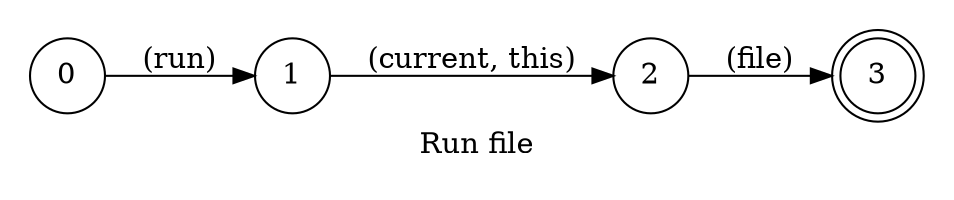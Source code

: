 digraph Run {
    id="run";
    label="Run file";
    lang="en-US";
    langName="English";
    pad="0.2";
    rankdir=LR;
    node[shape=doublecircle]; 3;
    node[shape=circle];

    0 -> 1 [label="(run)"];
    1 -> 2 [label="(current, this)"];
    2 -> 3 [label="(file)"];

    title="Run current file";
    desc="Run the current file in the terminal using node";
    examples="
        run current file,
        run this file
    ";
}